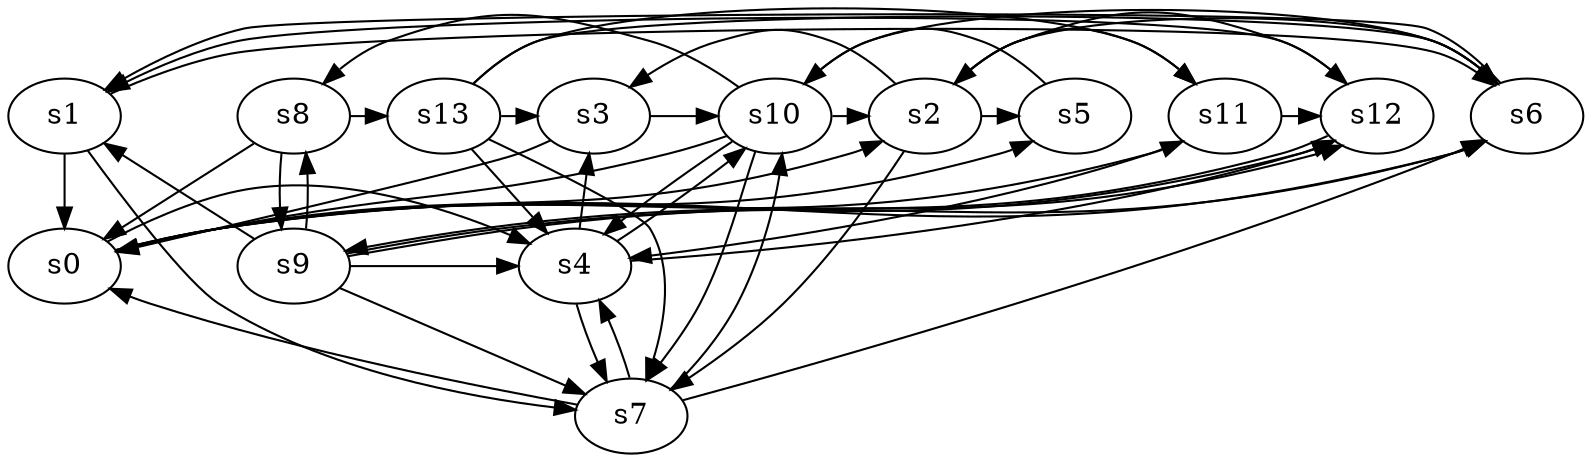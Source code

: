digraph game_0857_complex_14 {
    s0 [name="s0", player=0];
    s1 [name="s1", player=1];
    s2 [name="s2", player=1];
    s3 [name="s3", player=0, target=1];
    s4 [name="s4", player=0];
    s5 [name="s5", player=0, target=1];
    s6 [name="s6", player=0];
    s7 [name="s7", player=1];
    s8 [name="s8", player=1, target=1];
    s9 [name="s9", player=0];
    s10 [name="s10", player=1];
    s11 [name="s11", player=1];
    s12 [name="s12", player=1, target=1];
    s13 [name="s13", player=0];

    s0 -> s2 [constraint="time == 9"];
    s0 -> s4 [constraint="!(time % 2 == 0)"];
    s0 -> s5 [constraint="time % 7 == 0"];
    s0 -> s6 [constraint="time == 10 || time == 13 || time == 27"];
    s0 -> s11 [constraint="!(time % 6 == 5)"];
    s0 -> s12 [constraint="!(time % 3 == 1)"];
    s1 -> s0;
    s1 -> s6 [constraint="time == 2 || time == 5 || time == 8 || time == 11 || time == 17"];
    s1 -> s7 [constraint="time % 7 == 6"];
    s2 -> s3 [constraint="time % 7 == 0"];
    s2 -> s5 [constraint="time % 2 == 0 && time % 4 == 2"];
    s2 -> s7 [constraint="!(time % 5 == 4)"];
    s2 -> s11 [constraint="time % 7 == 1"];
    s2 -> s12 [constraint="!(time % 4 == 3)"];
    s3 -> s0 [constraint="time % 2 == 1 && time % 4 == 2"];
    s3 -> s10 [constraint="time == 0 || time == 12"];
    s4 -> s3 [constraint="time % 8 == 2"];
    s4 -> s7;
    s4 -> s10 [constraint="time % 8 == 0"];
    s4 -> s12 [constraint="time % 4 == 0"];
    s5 -> s10 [constraint="time == 2 || time == 11"];
    s6 -> s1 [constraint="time % 3 == 0 && time % 3 == 2"];
    s6 -> s2 [constraint="time % 3 == 0 && time % 3 == 2"];
    s7 -> s0 [constraint="time % 5 == 0 || time % 3 == 1"];
    s7 -> s4 [constraint="time % 2 == 0 && time % 3 == 1"];
    s7 -> s6 [constraint="time % 2 == 0 && time % 3 == 2"];
    s7 -> s10 [constraint="time % 4 == 0 && time % 5 == 2"];
    s8 -> s0 [constraint="time == 5 || time == 11 || time == 15 || time == 17 || time == 22"];
    s8 -> s9;
    s8 -> s13 [constraint="time % 5 == 2 || time % 5 == 2"];
    s9 -> s1 [constraint="time % 2 == 0 && time % 4 == 2"];
    s9 -> s4 [constraint="time % 3 == 1 && time % 4 == 3"];
    s9 -> s6 [constraint="!(time % 6 == 4)"];
    s9 -> s7 [constraint="time % 5 == 3"];
    s9 -> s8;
    s9 -> s12 [constraint="time == 1 || time == 2"];
    s10 -> s0 [constraint="!(time % 4 == 1)"];
    s10 -> s2 [constraint="time % 6 == 4"];
    s10 -> s4;
    s10 -> s6 [constraint="time == 2 || time == 4 || time == 5 || time == 13"];
    s10 -> s7;
    s10 -> s8 [constraint="time % 2 == 0"];
    s11 -> s4 [constraint="time % 3 == 0 || time % 2 == 1"];
    s11 -> s12 [constraint="time % 3 == 0 || time % 2 == 1"];
    s12 -> s1 [constraint="time % 3 == 1 || time % 4 == 2"];
    s12 -> s9 [constraint="!(time % 2 == 0)"];
    s13 -> s3 [constraint="time % 8 == 0"];
    s13 -> s4 [constraint="!(time % 5 == 4)"];
    s13 -> s6 [constraint="time % 5 == 3"];
    s13 -> s7 [constraint="time == 13"];
    s13 -> s11 [constraint="time % 2 == 1 || time % 4 == 2"];
}
